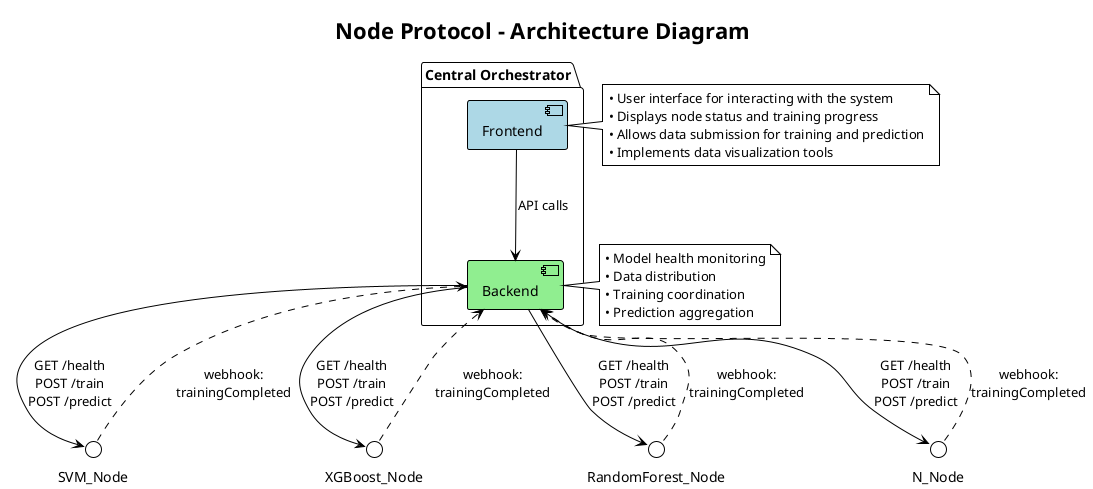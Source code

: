 @startuml system architecture
!theme plain
title Node Protocol - Architecture Diagram

package "Central Orchestrator" {
    [Frontend] #LightBlue
    [Backend] #LightGreen
    Frontend --> Backend : API calls
}

Backend --> SVM_Node : GET /health\nPOST /train\nPOST /predict
Backend --> XGBoost_Node : GET /health\nPOST /train\nPOST /predict
Backend --> RandomForest_Node : GET /health\nPOST /train\nPOST /predict
Backend --> N_Node : GET /health\nPOST /train\nPOST /predict

SVM_Node ..> Backend : webhook:\ntrainingCompleted
XGBoost_Node ..> Backend : webhook:\ntrainingCompleted
RandomForest_Node ..> Backend : webhook:\ntrainingCompleted
N_Node ..> Backend : webhook:\ntrainingCompleted

note right of Frontend
• User interface for interacting with the system
• Displays node status and training progress
• Allows data submission for training and prediction
• Implements data visualization tools
end note

note right of Backend
• Model health monitoring
• Data distribution
• Training coordination
• Prediction aggregation
end note

@enduml
